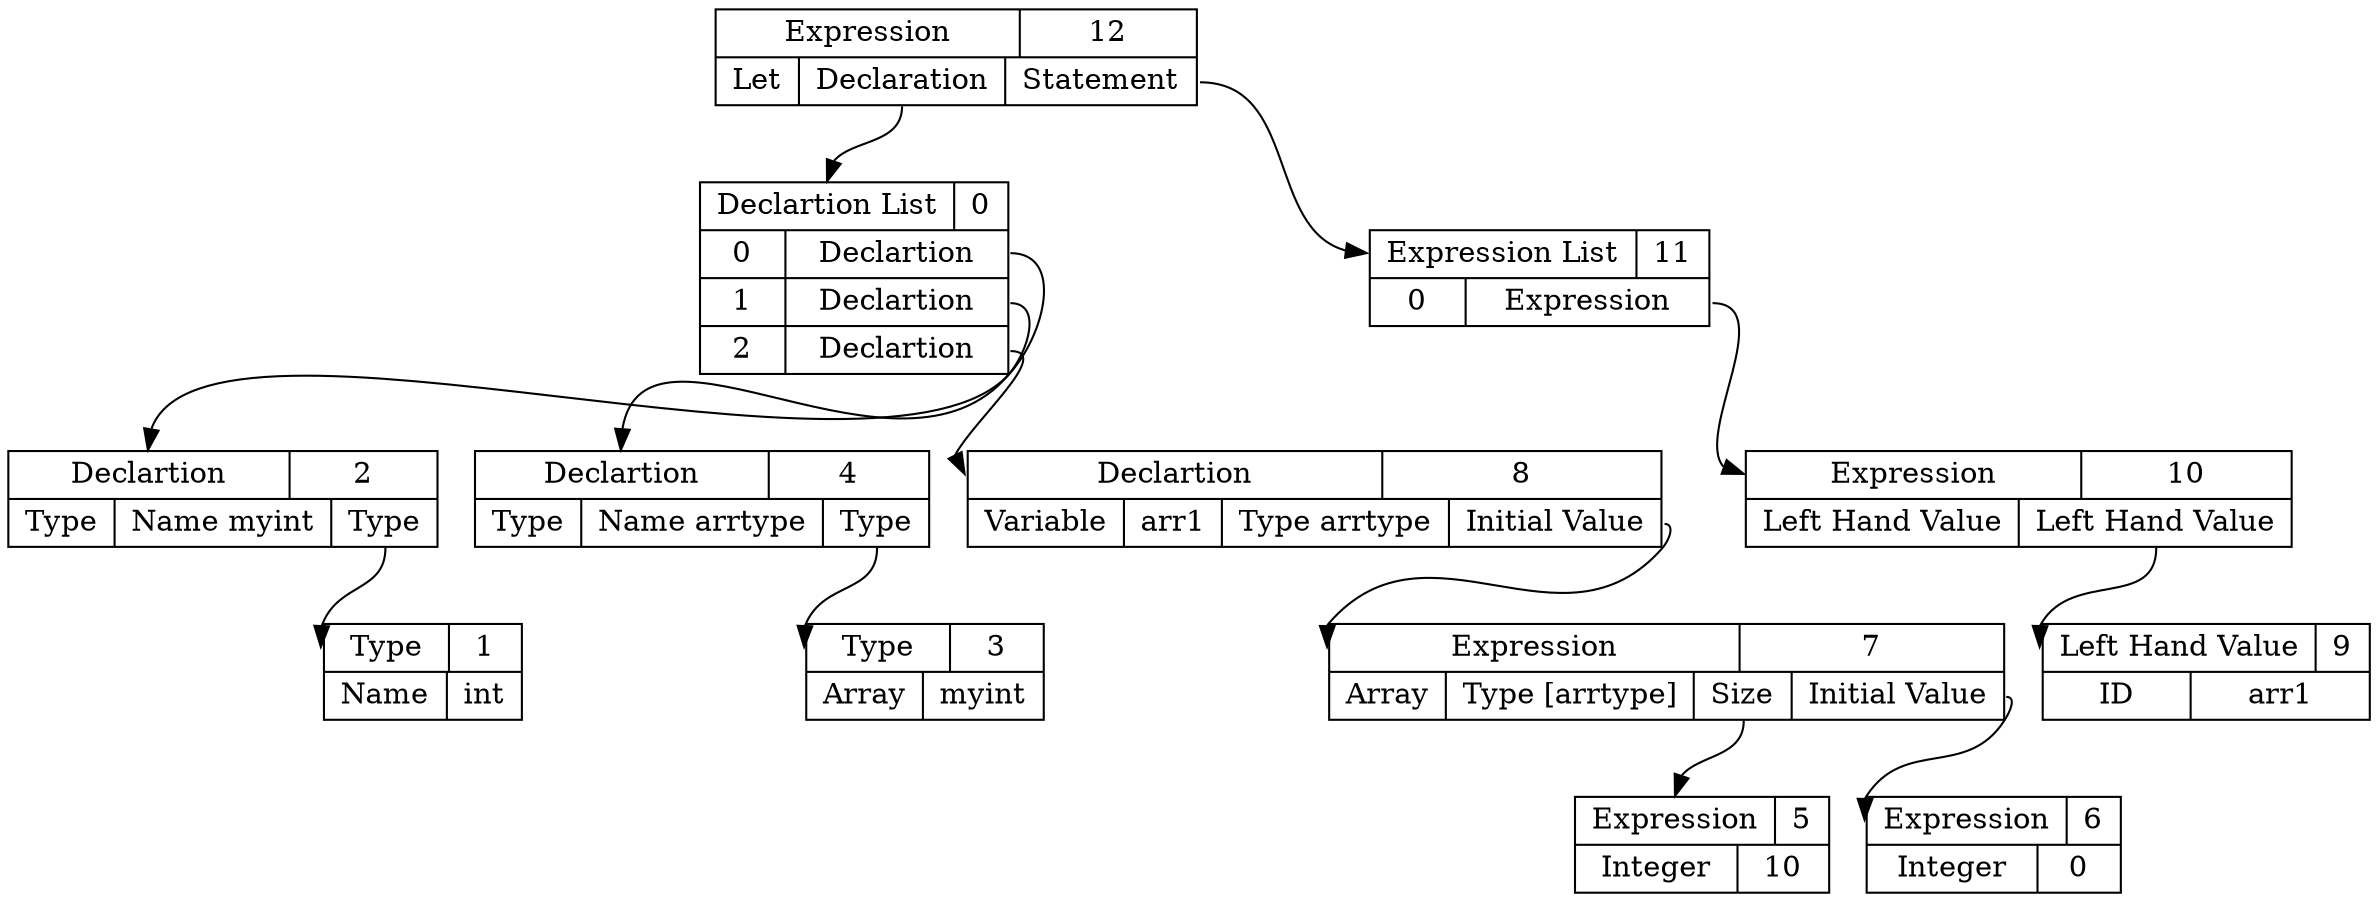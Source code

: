 digraph ast {
12 [shape=record, label="{ { <ptr> Expression | 12 } |{ Let | <dec> Declaration | <stmt> Statement } } "];
2 [shape=record, label="{ { <ptr> Declartion | 2 } | {Type | Name myint | <ty> Type } }"];
1 [shape=record, label="{ { <ptr> Type | 1 } | { Name | int } } "];
2:ty -> 1:ptr;
0:pos0 -> 2:ptr;
4 [shape=record, label="{ { <ptr> Declartion | 4 } | {Type | Name arrtype | <ty> Type } }"];
3 [shape=record, label="{ { <ptr> Type | 3 } | { Array | myint } } "];
4:ty -> 3:ptr;
0:pos1 -> 4:ptr;
8 [shape=record, label="{ { <ptr> Declartion | 8 } | {Variable | arr1 | Type arrtype | <initval> Initial Value } }"];
7 [shape=record, label="{ { <ptr> Expression | 7 } |{ Array | Type [arrtype] | <sz> Size | <ival> Initial Value} } "];
5 [shape=record, label="{ { <ptr> Expression | 5 } |{ Integer | 10 } }"];
7:sz -> 5:ptr
6 [shape=record, label="{ { <ptr> Expression | 6 } |{ Integer | 0 } }"];
7:ival -> 6:ptr
8:initval -> 7:ptr;
0:pos2 -> 8:ptr;
0 [shape=record, label="{ { <ptr> Declartion List | 0 } | { 0 | <pos0> Declartion }| { 1 | <pos1> Declartion }| { 2 | <pos2> Declartion } }"];
12:dec -> 0:ptr
10 [shape=record, label="{ { <ptr> Expression | 10 } |{ Left Hand Value | <lval> Left Hand Value} }"];
9 [shape=record, label="{ { <ptr> Left Hand Value | 9 } | { ID | arr1 } } "];
10:lval -> 9:ptr
11:pos0 -> 10:ptr;
11 [shape=record, label="{ { <ptr> Expression List | 11 } | { 0 | <pos0> Expression } }"];
12:stmt -> 11:ptr
}
